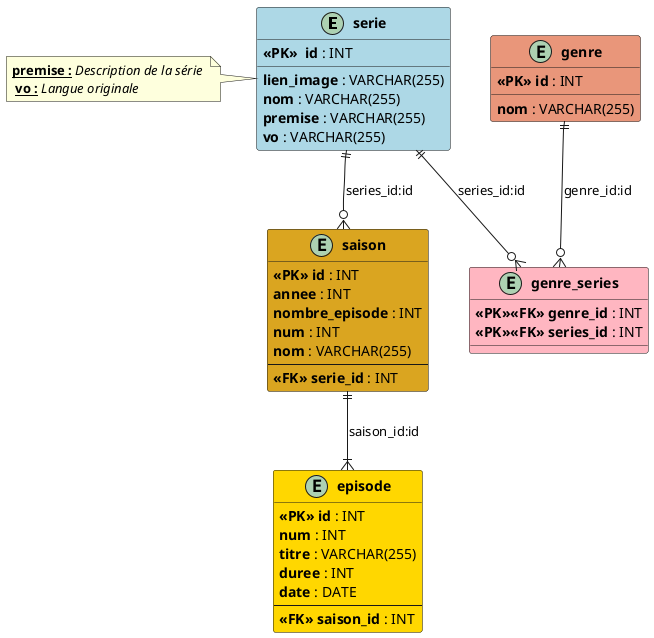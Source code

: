 @startuml
' DEFINITION DES ENTITES :
' ------------------------
entity "**serie**" as serie #lightblue {
    **<<PK>>  id** : INT
    **lien_image** : VARCHAR(255)
    **nom** : VARCHAR(255)
    **premise** : VARCHAR(255)
    **vo** : VARCHAR(255)
}

entity "**genre**" as genre #darksalmon {
    **<<PK>> id** : INT
    **nom** : VARCHAR(255)
}

entity "**genre_series**" as genre_series #lightpink  {
    **<<PK>><<FK>> genre_id** : INT
    **<<PK>><<FK>> series_id** : INT
}

entity "**saison**" as saison #goldenrod {
    **<<PK>> id** : INT
    **annee** : INT
    **nombre_episode** : INT
    **num** : INT
    **nom** : VARCHAR(255)
    --
    **<<FK>> serie_id** : INT
}

entity "**episode**" as episode #gold {
    **<<PK>> id** : INT
    **num** : INT
    **titre** : VARCHAR(255)
    **duree** : INT
    **date** : DATE
    --
    **<<FK>> saison_id** : INT
}


' DEFINITION DES RELATIONS :
' --------------------------
serie ||--o{ saison : "series_id:id"
serie ||--o{ genre_series : "series_id:id"
genre ||--o{ genre_series : "genre_id:id"
saison ||--|{ episode : "saison_id:id"

' COMMENTAIRES :
' --------------
note left of serie : **__premise :__** //Description de la série// \n **__vo :__** //Langue originale//

@enduml
